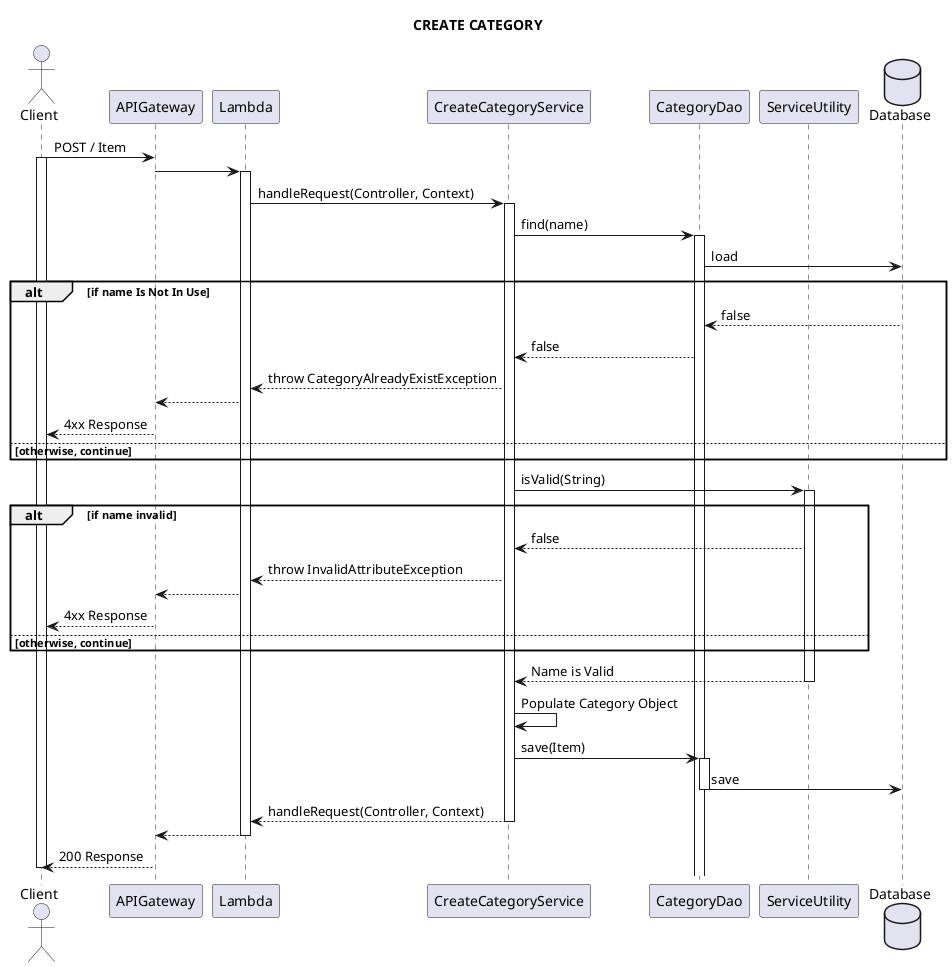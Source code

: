 @startuml
title CREATE CATEGORY

actor Client
participant APIGateway
participant Lambda
participant CreateCategoryService
participant CategoryDao
participant ServiceUtility
database Database

Client -> APIGateway : POST / Item
activate Client
APIGateway -> Lambda
activate Lambda
Lambda -> CreateCategoryService :  handleRequest(Controller, Context)
activate CreateCategoryService

CreateCategoryService -> CategoryDao : find(name)
activate CategoryDao
CategoryDao -> Database : load

alt if name Is Not In Use
    CategoryDao <-- Database : false
    CreateCategoryService <-- CategoryDao : false
    Lambda <-- CreateCategoryService : throw CategoryAlreadyExistException
    APIGateway <-- Lambda
    Client <-- APIGateway : 4xx Response
else otherwise, continue
end

CreateCategoryService -> ServiceUtility : isValid(String)
activate ServiceUtility

alt if name invalid
    CreateCategoryService <-- ServiceUtility : false
    Lambda <-- CreateCategoryService : throw InvalidAttributeException
    APIGateway <-- Lambda
    Client <-- APIGateway : 4xx Response
else otherwise, continue
end

CreateCategoryService <-- ServiceUtility : Name is Valid
deactivate ServiceUtility

CreateCategoryService -> CreateCategoryService : Populate Category Object

CreateCategoryService -> CategoryDao : save(Item)
activate CategoryDao

CategoryDao -> Database : save

deactivate CategoryDao

Lambda <-- CreateCategoryService : handleRequest(Controller, Context)
deactivate CreateCategoryService
APIGateway <-- Lambda
deactivate Lambda
Client <-- APIGateway : 200 Response
deactivate Client

@enduml
